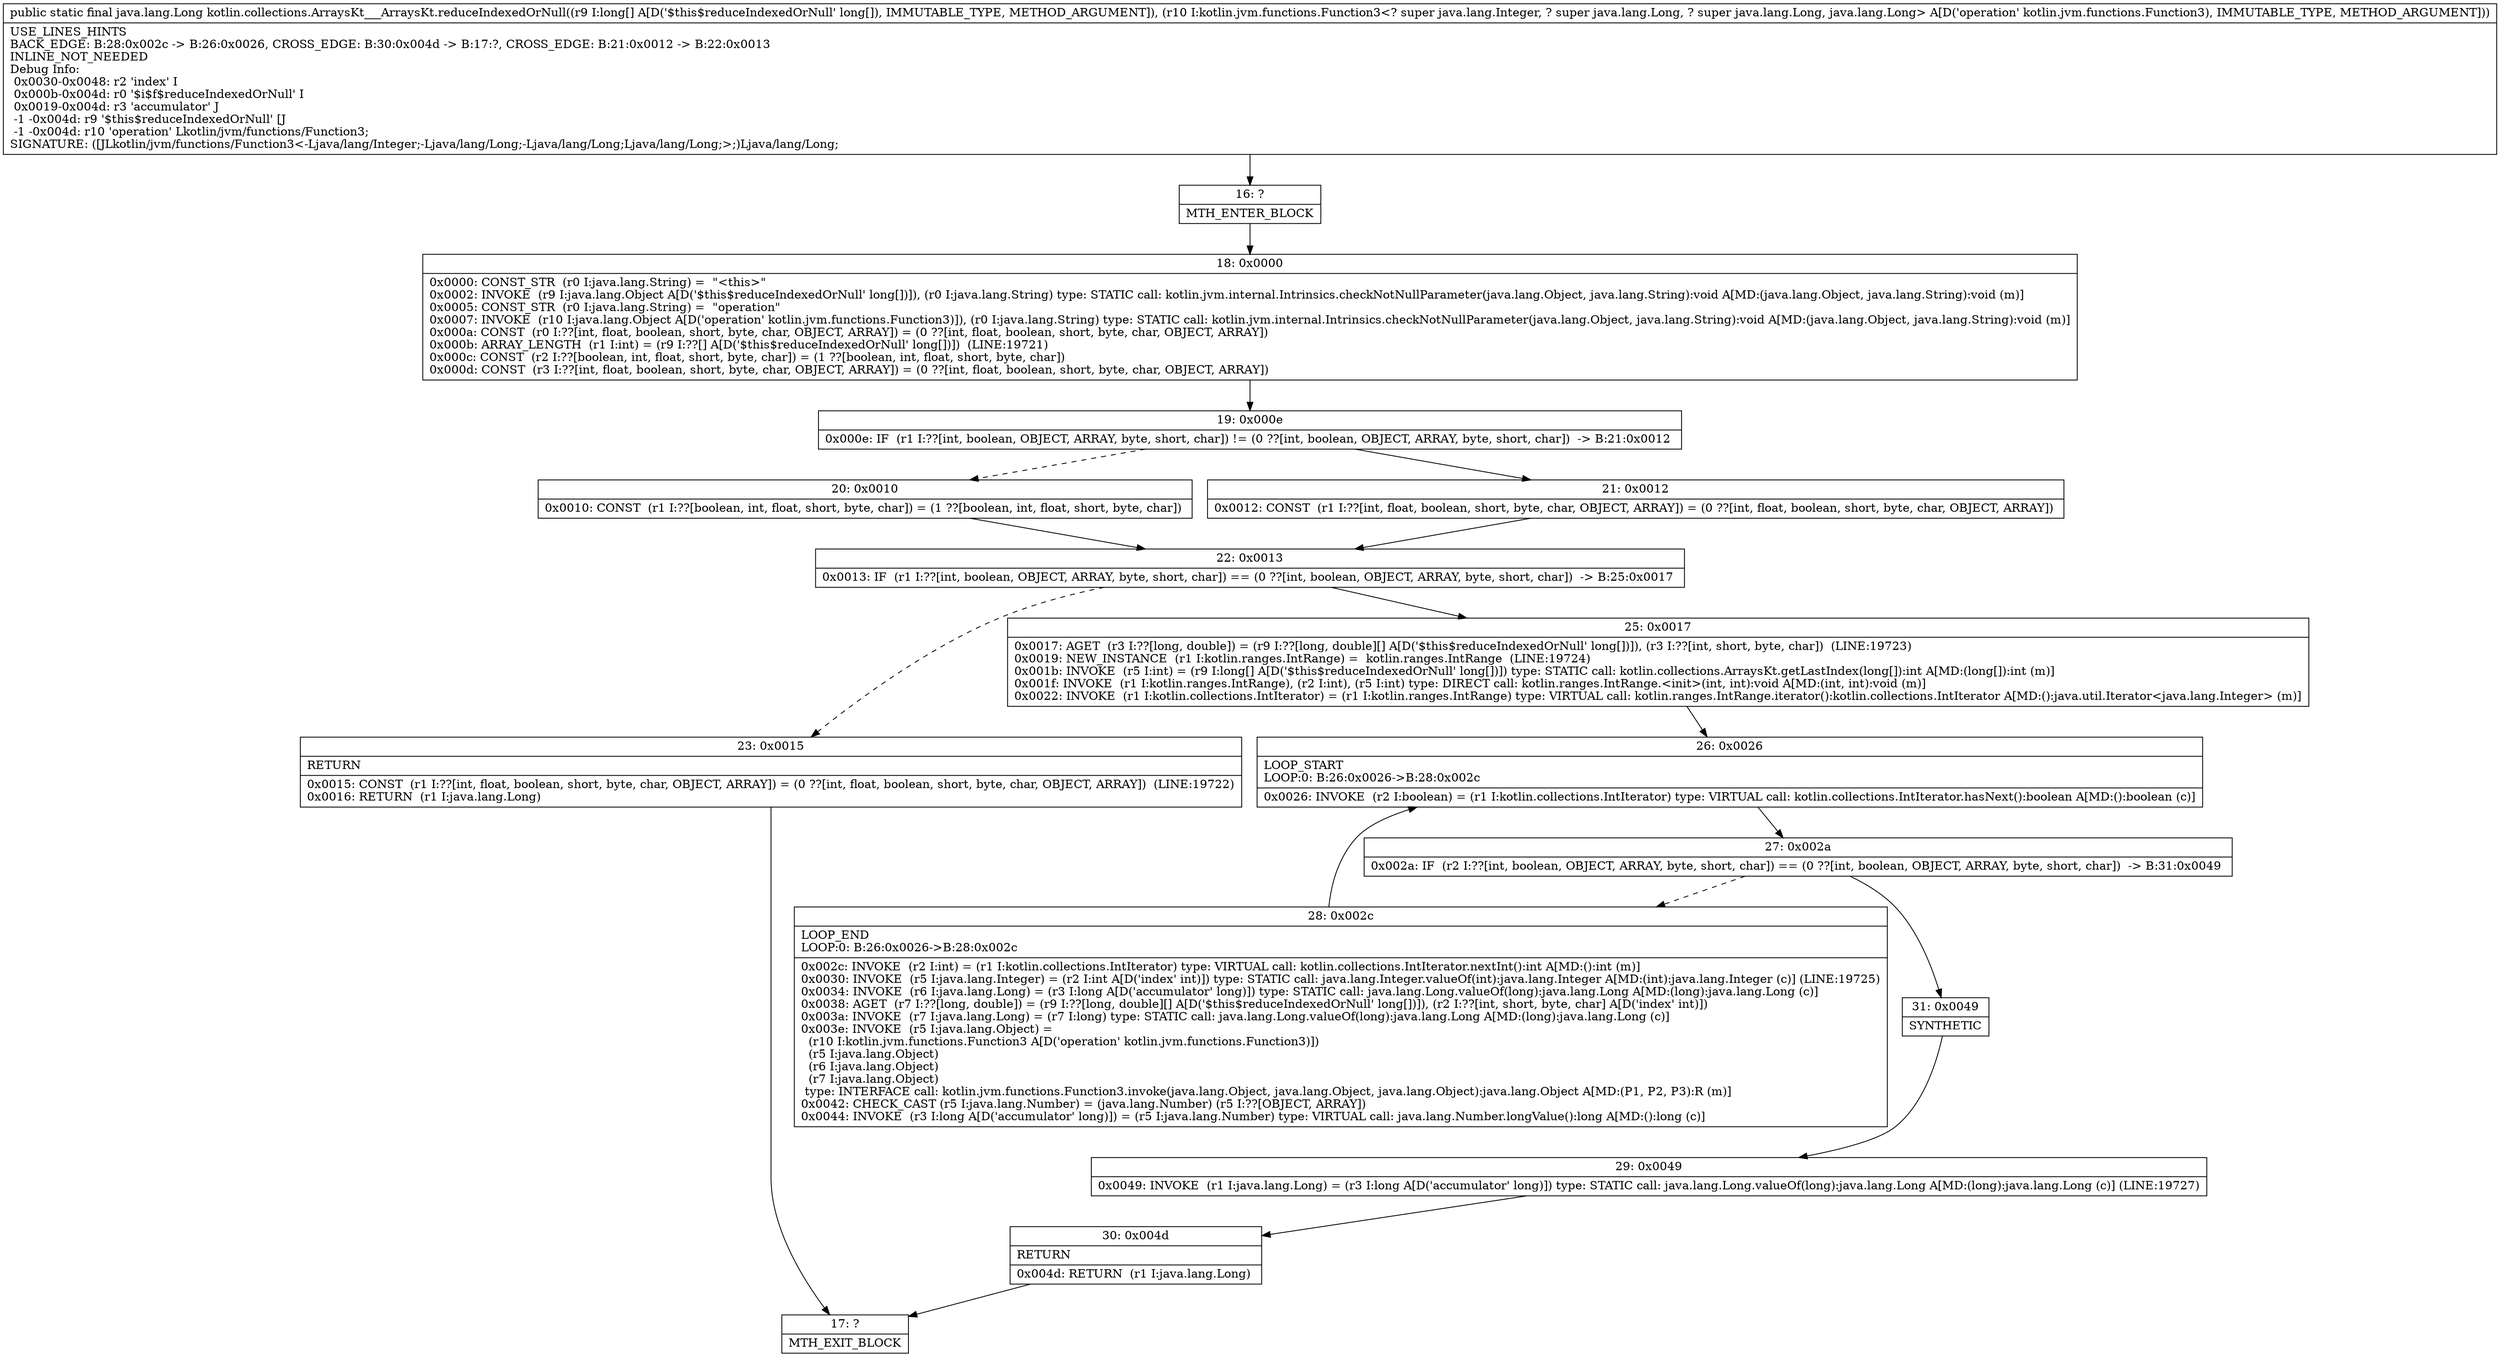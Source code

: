digraph "CFG forkotlin.collections.ArraysKt___ArraysKt.reduceIndexedOrNull([JLkotlin\/jvm\/functions\/Function3;)Ljava\/lang\/Long;" {
Node_16 [shape=record,label="{16\:\ ?|MTH_ENTER_BLOCK\l}"];
Node_18 [shape=record,label="{18\:\ 0x0000|0x0000: CONST_STR  (r0 I:java.lang.String) =  \"\<this\>\" \l0x0002: INVOKE  (r9 I:java.lang.Object A[D('$this$reduceIndexedOrNull' long[])]), (r0 I:java.lang.String) type: STATIC call: kotlin.jvm.internal.Intrinsics.checkNotNullParameter(java.lang.Object, java.lang.String):void A[MD:(java.lang.Object, java.lang.String):void (m)]\l0x0005: CONST_STR  (r0 I:java.lang.String) =  \"operation\" \l0x0007: INVOKE  (r10 I:java.lang.Object A[D('operation' kotlin.jvm.functions.Function3)]), (r0 I:java.lang.String) type: STATIC call: kotlin.jvm.internal.Intrinsics.checkNotNullParameter(java.lang.Object, java.lang.String):void A[MD:(java.lang.Object, java.lang.String):void (m)]\l0x000a: CONST  (r0 I:??[int, float, boolean, short, byte, char, OBJECT, ARRAY]) = (0 ??[int, float, boolean, short, byte, char, OBJECT, ARRAY]) \l0x000b: ARRAY_LENGTH  (r1 I:int) = (r9 I:??[] A[D('$this$reduceIndexedOrNull' long[])])  (LINE:19721)\l0x000c: CONST  (r2 I:??[boolean, int, float, short, byte, char]) = (1 ??[boolean, int, float, short, byte, char]) \l0x000d: CONST  (r3 I:??[int, float, boolean, short, byte, char, OBJECT, ARRAY]) = (0 ??[int, float, boolean, short, byte, char, OBJECT, ARRAY]) \l}"];
Node_19 [shape=record,label="{19\:\ 0x000e|0x000e: IF  (r1 I:??[int, boolean, OBJECT, ARRAY, byte, short, char]) != (0 ??[int, boolean, OBJECT, ARRAY, byte, short, char])  \-\> B:21:0x0012 \l}"];
Node_20 [shape=record,label="{20\:\ 0x0010|0x0010: CONST  (r1 I:??[boolean, int, float, short, byte, char]) = (1 ??[boolean, int, float, short, byte, char]) \l}"];
Node_22 [shape=record,label="{22\:\ 0x0013|0x0013: IF  (r1 I:??[int, boolean, OBJECT, ARRAY, byte, short, char]) == (0 ??[int, boolean, OBJECT, ARRAY, byte, short, char])  \-\> B:25:0x0017 \l}"];
Node_23 [shape=record,label="{23\:\ 0x0015|RETURN\l|0x0015: CONST  (r1 I:??[int, float, boolean, short, byte, char, OBJECT, ARRAY]) = (0 ??[int, float, boolean, short, byte, char, OBJECT, ARRAY])  (LINE:19722)\l0x0016: RETURN  (r1 I:java.lang.Long) \l}"];
Node_17 [shape=record,label="{17\:\ ?|MTH_EXIT_BLOCK\l}"];
Node_25 [shape=record,label="{25\:\ 0x0017|0x0017: AGET  (r3 I:??[long, double]) = (r9 I:??[long, double][] A[D('$this$reduceIndexedOrNull' long[])]), (r3 I:??[int, short, byte, char])  (LINE:19723)\l0x0019: NEW_INSTANCE  (r1 I:kotlin.ranges.IntRange) =  kotlin.ranges.IntRange  (LINE:19724)\l0x001b: INVOKE  (r5 I:int) = (r9 I:long[] A[D('$this$reduceIndexedOrNull' long[])]) type: STATIC call: kotlin.collections.ArraysKt.getLastIndex(long[]):int A[MD:(long[]):int (m)]\l0x001f: INVOKE  (r1 I:kotlin.ranges.IntRange), (r2 I:int), (r5 I:int) type: DIRECT call: kotlin.ranges.IntRange.\<init\>(int, int):void A[MD:(int, int):void (m)]\l0x0022: INVOKE  (r1 I:kotlin.collections.IntIterator) = (r1 I:kotlin.ranges.IntRange) type: VIRTUAL call: kotlin.ranges.IntRange.iterator():kotlin.collections.IntIterator A[MD:():java.util.Iterator\<java.lang.Integer\> (m)]\l}"];
Node_26 [shape=record,label="{26\:\ 0x0026|LOOP_START\lLOOP:0: B:26:0x0026\-\>B:28:0x002c\l|0x0026: INVOKE  (r2 I:boolean) = (r1 I:kotlin.collections.IntIterator) type: VIRTUAL call: kotlin.collections.IntIterator.hasNext():boolean A[MD:():boolean (c)]\l}"];
Node_27 [shape=record,label="{27\:\ 0x002a|0x002a: IF  (r2 I:??[int, boolean, OBJECT, ARRAY, byte, short, char]) == (0 ??[int, boolean, OBJECT, ARRAY, byte, short, char])  \-\> B:31:0x0049 \l}"];
Node_28 [shape=record,label="{28\:\ 0x002c|LOOP_END\lLOOP:0: B:26:0x0026\-\>B:28:0x002c\l|0x002c: INVOKE  (r2 I:int) = (r1 I:kotlin.collections.IntIterator) type: VIRTUAL call: kotlin.collections.IntIterator.nextInt():int A[MD:():int (m)]\l0x0030: INVOKE  (r5 I:java.lang.Integer) = (r2 I:int A[D('index' int)]) type: STATIC call: java.lang.Integer.valueOf(int):java.lang.Integer A[MD:(int):java.lang.Integer (c)] (LINE:19725)\l0x0034: INVOKE  (r6 I:java.lang.Long) = (r3 I:long A[D('accumulator' long)]) type: STATIC call: java.lang.Long.valueOf(long):java.lang.Long A[MD:(long):java.lang.Long (c)]\l0x0038: AGET  (r7 I:??[long, double]) = (r9 I:??[long, double][] A[D('$this$reduceIndexedOrNull' long[])]), (r2 I:??[int, short, byte, char] A[D('index' int)]) \l0x003a: INVOKE  (r7 I:java.lang.Long) = (r7 I:long) type: STATIC call: java.lang.Long.valueOf(long):java.lang.Long A[MD:(long):java.lang.Long (c)]\l0x003e: INVOKE  (r5 I:java.lang.Object) = \l  (r10 I:kotlin.jvm.functions.Function3 A[D('operation' kotlin.jvm.functions.Function3)])\l  (r5 I:java.lang.Object)\l  (r6 I:java.lang.Object)\l  (r7 I:java.lang.Object)\l type: INTERFACE call: kotlin.jvm.functions.Function3.invoke(java.lang.Object, java.lang.Object, java.lang.Object):java.lang.Object A[MD:(P1, P2, P3):R (m)]\l0x0042: CHECK_CAST (r5 I:java.lang.Number) = (java.lang.Number) (r5 I:??[OBJECT, ARRAY]) \l0x0044: INVOKE  (r3 I:long A[D('accumulator' long)]) = (r5 I:java.lang.Number) type: VIRTUAL call: java.lang.Number.longValue():long A[MD:():long (c)]\l}"];
Node_31 [shape=record,label="{31\:\ 0x0049|SYNTHETIC\l}"];
Node_29 [shape=record,label="{29\:\ 0x0049|0x0049: INVOKE  (r1 I:java.lang.Long) = (r3 I:long A[D('accumulator' long)]) type: STATIC call: java.lang.Long.valueOf(long):java.lang.Long A[MD:(long):java.lang.Long (c)] (LINE:19727)\l}"];
Node_30 [shape=record,label="{30\:\ 0x004d|RETURN\l|0x004d: RETURN  (r1 I:java.lang.Long) \l}"];
Node_21 [shape=record,label="{21\:\ 0x0012|0x0012: CONST  (r1 I:??[int, float, boolean, short, byte, char, OBJECT, ARRAY]) = (0 ??[int, float, boolean, short, byte, char, OBJECT, ARRAY]) \l}"];
MethodNode[shape=record,label="{public static final java.lang.Long kotlin.collections.ArraysKt___ArraysKt.reduceIndexedOrNull((r9 I:long[] A[D('$this$reduceIndexedOrNull' long[]), IMMUTABLE_TYPE, METHOD_ARGUMENT]), (r10 I:kotlin.jvm.functions.Function3\<? super java.lang.Integer, ? super java.lang.Long, ? super java.lang.Long, java.lang.Long\> A[D('operation' kotlin.jvm.functions.Function3), IMMUTABLE_TYPE, METHOD_ARGUMENT]))  | USE_LINES_HINTS\lBACK_EDGE: B:28:0x002c \-\> B:26:0x0026, CROSS_EDGE: B:30:0x004d \-\> B:17:?, CROSS_EDGE: B:21:0x0012 \-\> B:22:0x0013\lINLINE_NOT_NEEDED\lDebug Info:\l  0x0030\-0x0048: r2 'index' I\l  0x000b\-0x004d: r0 '$i$f$reduceIndexedOrNull' I\l  0x0019\-0x004d: r3 'accumulator' J\l  \-1 \-0x004d: r9 '$this$reduceIndexedOrNull' [J\l  \-1 \-0x004d: r10 'operation' Lkotlin\/jvm\/functions\/Function3;\lSIGNATURE: ([JLkotlin\/jvm\/functions\/Function3\<\-Ljava\/lang\/Integer;\-Ljava\/lang\/Long;\-Ljava\/lang\/Long;Ljava\/lang\/Long;\>;)Ljava\/lang\/Long;\l}"];
MethodNode -> Node_16;Node_16 -> Node_18;
Node_18 -> Node_19;
Node_19 -> Node_20[style=dashed];
Node_19 -> Node_21;
Node_20 -> Node_22;
Node_22 -> Node_23[style=dashed];
Node_22 -> Node_25;
Node_23 -> Node_17;
Node_25 -> Node_26;
Node_26 -> Node_27;
Node_27 -> Node_28[style=dashed];
Node_27 -> Node_31;
Node_28 -> Node_26;
Node_31 -> Node_29;
Node_29 -> Node_30;
Node_30 -> Node_17;
Node_21 -> Node_22;
}

